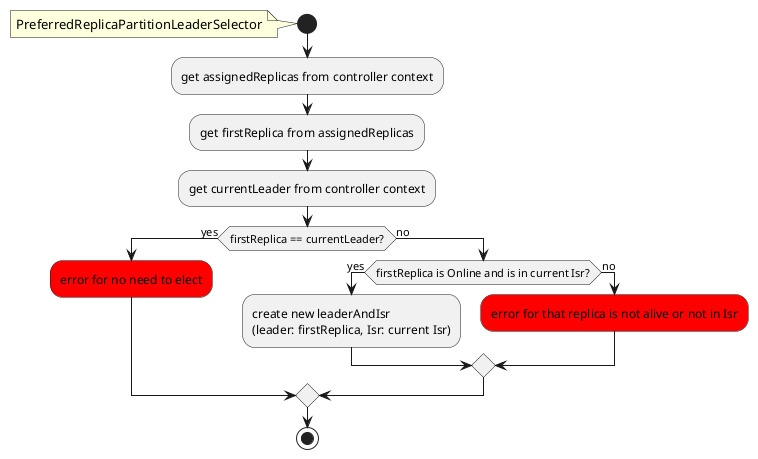 @startuml
start
note left: PreferredReplicaPartitionLeaderSelector
:get assignedReplicas from controller context;
:get firstReplica from assignedReplicas;
:get currentLeader from controller context;
if (firstReplica == currentLeader?) then (yes)
	#Red:error for no need to elect;
else (no)
	if (firstReplica is Online and is in current Isr?) then (yes)
		:create new leaderAndIsr
		(leader: firstReplica, Isr: current Isr);
	else (no)
		#Red:error for that replica is not alive or not in Isr;
	endif
endif
stop
@enduml
